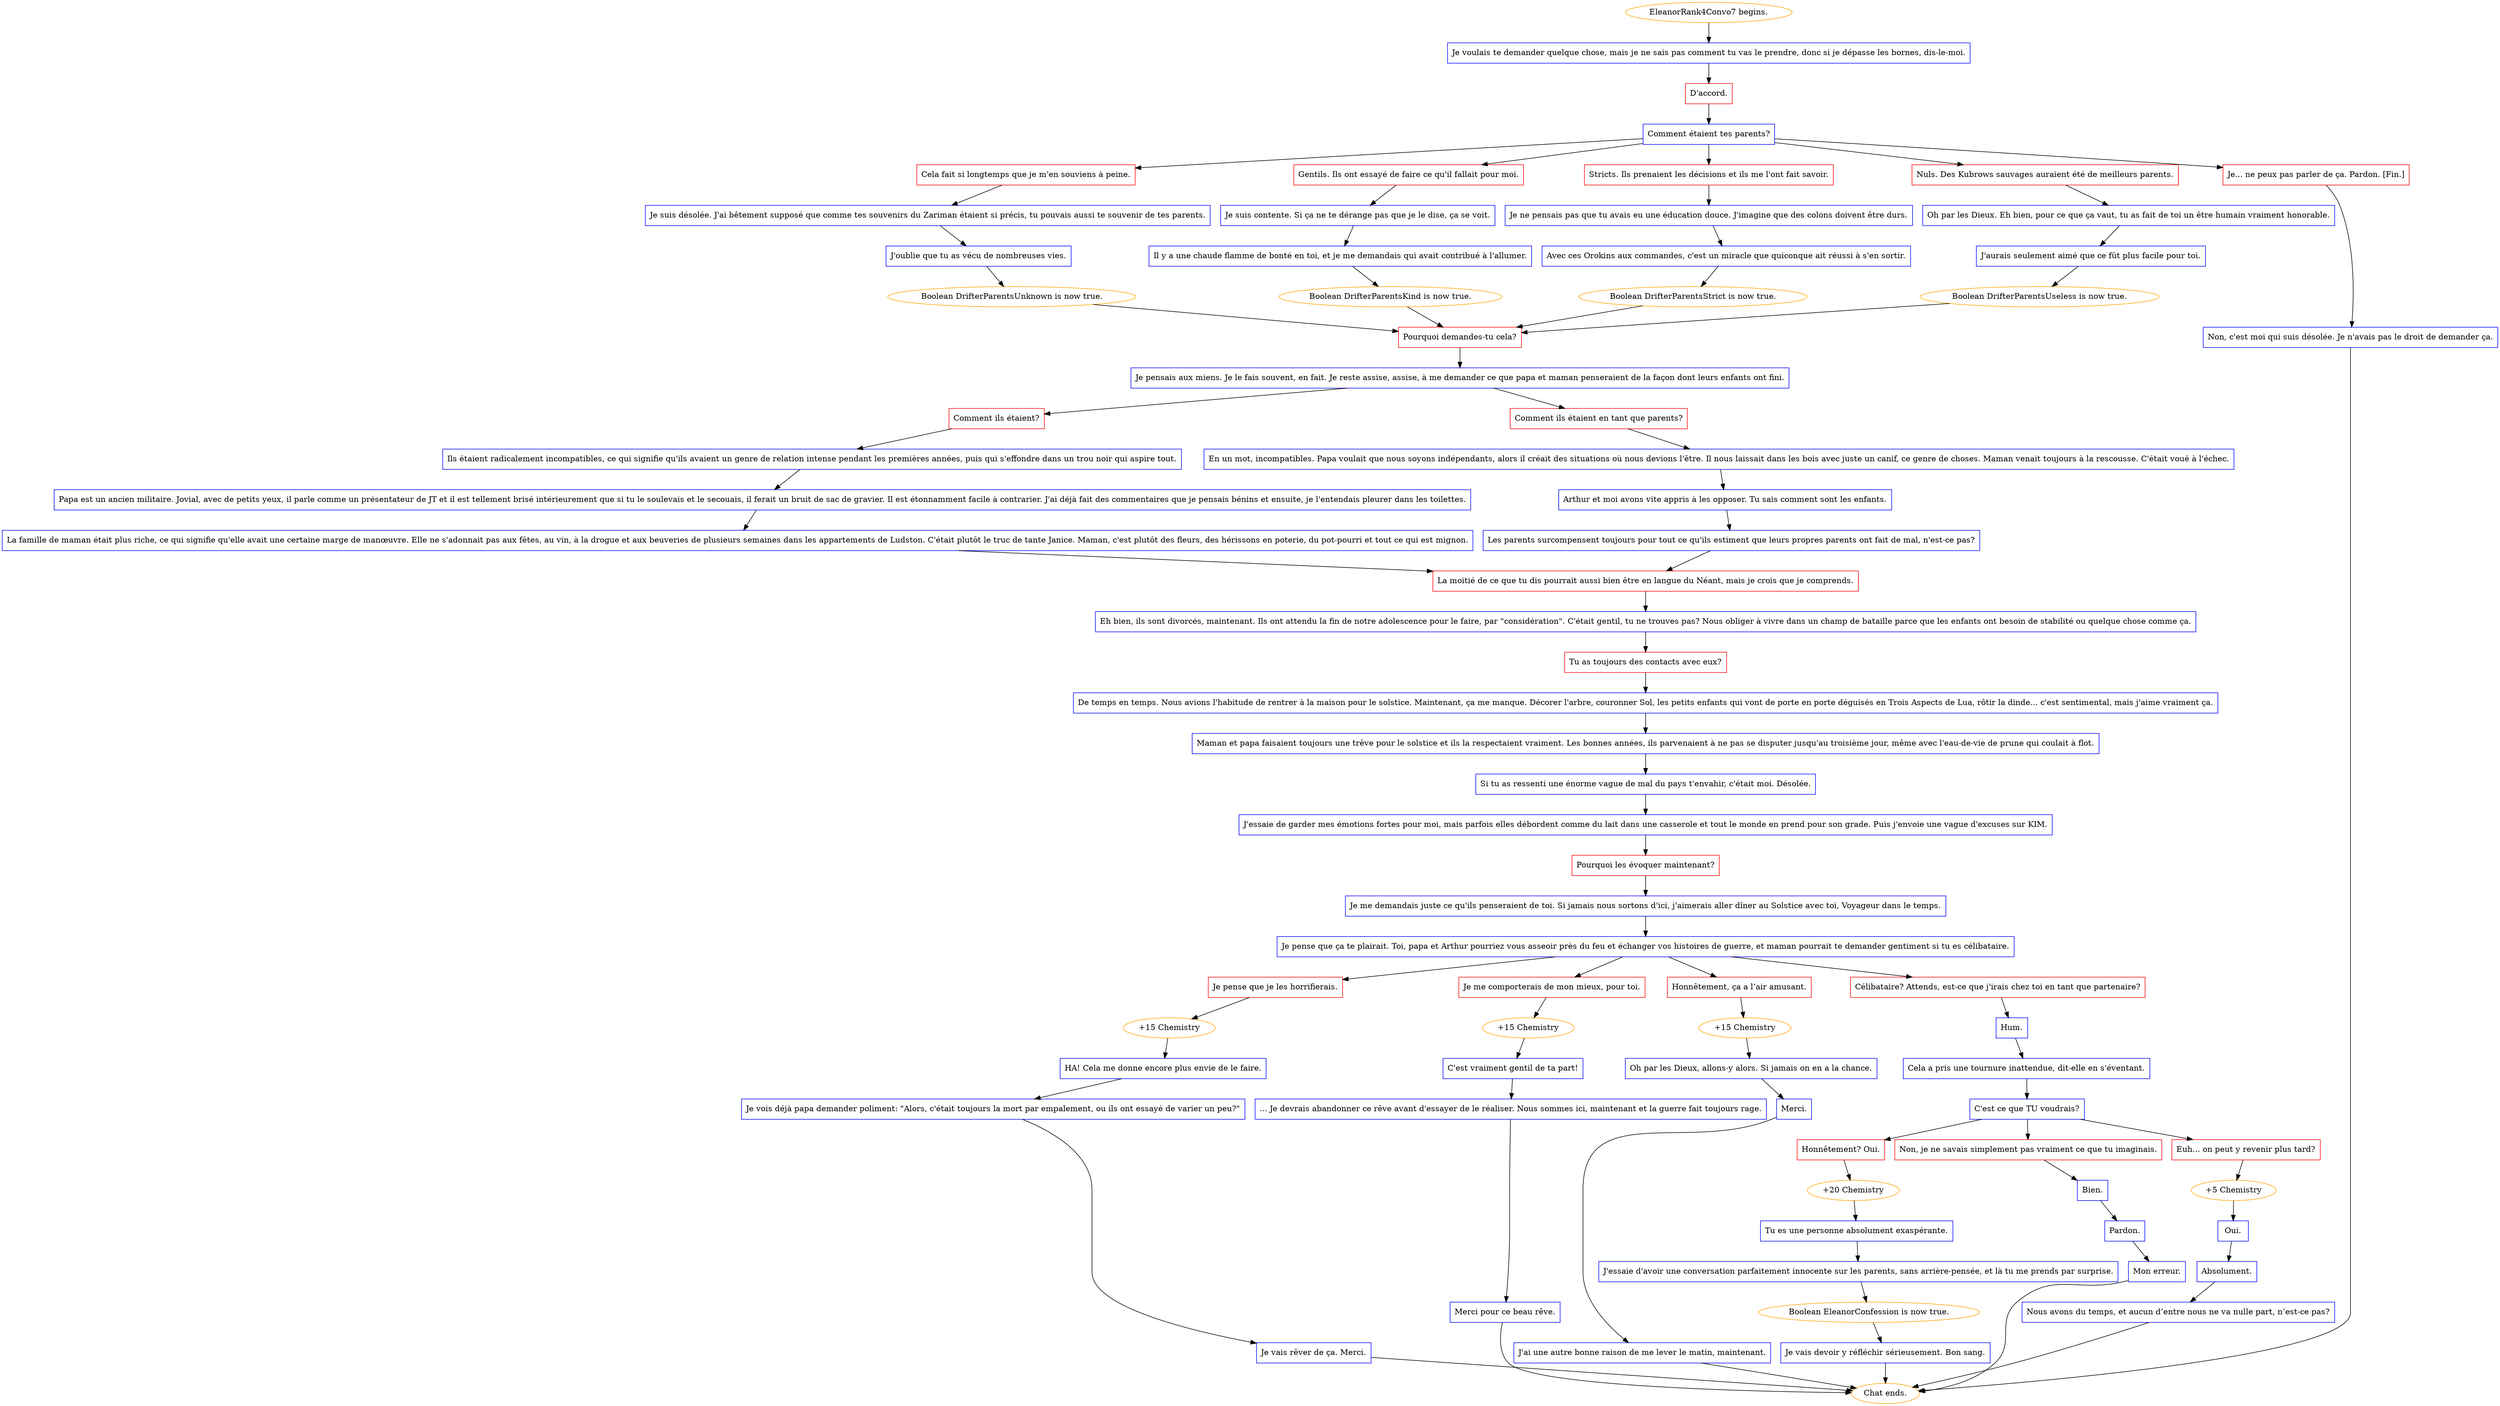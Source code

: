 digraph {
	"EleanorRank4Convo7 begins." [color=orange];
		"EleanorRank4Convo7 begins." -> j219204701;
	j219204701 [label="Je voulais te demander quelque chose, mais je ne sais pas comment tu vas le prendre, donc si je dépasse les bornes, dis-le-moi.",shape=box,color=blue];
		j219204701 -> j209143243;
	j209143243 [label="D'accord.",shape=box,color=red];
		j209143243 -> j570421612;
	j570421612 [label="Comment étaient tes parents?",shape=box,color=blue];
		j570421612 -> j1240762865;
		j570421612 -> j1039427078;
		j570421612 -> j873078752;
		j570421612 -> j204650529;
		j570421612 -> j3034022932;
	j1240762865 [label="Cela fait si longtemps que je m'en souviens à peine.",shape=box,color=red];
		j1240762865 -> j3861591838;
	j1039427078 [label="Gentils. Ils ont essayé de faire ce qu'il fallait pour moi.",shape=box,color=red];
		j1039427078 -> j568138995;
	j873078752 [label="Stricts. Ils prenaient les décisions et ils me l'ont fait savoir.",shape=box,color=red];
		j873078752 -> j1016320788;
	j204650529 [label="Nuls. Des Kubrows sauvages auraient été de meilleurs parents.",shape=box,color=red];
		j204650529 -> j370447599;
	j3034022932 [label="Je... ne peux pas parler de ça. Pardon. [Fin.]",shape=box,color=red];
		j3034022932 -> j891322440;
	j3861591838 [label="Je suis désolée. J'ai bêtement supposé que comme tes souvenirs du Zariman étaient si précis, tu pouvais aussi te souvenir de tes parents.",shape=box,color=blue];
		j3861591838 -> j941429420;
	j568138995 [label="Je suis contente. Si ça ne te dérange pas que je le dise, ça se voit.",shape=box,color=blue];
		j568138995 -> j2696652964;
	j1016320788 [label="Je ne pensais pas que tu avais eu une éducation douce. J'imagine que des colons doivent être durs.",shape=box,color=blue];
		j1016320788 -> j847107873;
	j370447599 [label="Oh par les Dieux. Eh bien, pour ce que ça vaut, tu as fait de toi un être humain vraiment honorable.",shape=box,color=blue];
		j370447599 -> j1262662562;
	j891322440 [label="Non, c'est moi qui suis désolée. Je n'avais pas le droit de demander ça.",shape=box,color=blue];
		j891322440 -> "Chat ends.";
	j941429420 [label="J'oublie que tu as vécu de nombreuses vies.",shape=box,color=blue];
		j941429420 -> j2850231386;
	j2696652964 [label="Il y a une chaude flamme de bonté en toi, et je me demandais qui avait contribué à l'allumer.",shape=box,color=blue];
		j2696652964 -> j1286706097;
	j847107873 [label="Avec ces Orokins aux commandes, c'est un miracle que quiconque ait réussi à s'en sortir.",shape=box,color=blue];
		j847107873 -> j1695969169;
	j1262662562 [label="J'aurais seulement aimé que ce fût plus facile pour toi.",shape=box,color=blue];
		j1262662562 -> j516809697;
	"Chat ends." [color=orange];
	j2850231386 [label="Boolean DrifterParentsUnknown is now true.",color=orange];
		j2850231386 -> j408038863;
	j1286706097 [label="Boolean DrifterParentsKind is now true.",color=orange];
		j1286706097 -> j408038863;
	j1695969169 [label="Boolean DrifterParentsStrict is now true.",color=orange];
		j1695969169 -> j408038863;
	j516809697 [label="Boolean DrifterParentsUseless is now true.",color=orange];
		j516809697 -> j408038863;
	j408038863 [label="Pourquoi demandes-tu cela?",shape=box,color=red];
		j408038863 -> j2366043235;
	j2366043235 [label="Je pensais aux miens. Je le fais souvent, en fait. Je reste assise, assise, à me demander ce que papa et maman penseraient de la façon dont leurs enfants ont fini.",shape=box,color=blue];
		j2366043235 -> j1622582032;
		j2366043235 -> j3693913762;
	j1622582032 [label="Comment ils étaient?",shape=box,color=red];
		j1622582032 -> j4000324432;
	j3693913762 [label="Comment ils étaient en tant que parents?",shape=box,color=red];
		j3693913762 -> j2778664137;
	j4000324432 [label="Ils étaient radicalement incompatibles, ce qui signifie qu'ils avaient un genre de relation intense pendant les premières années, puis qui s'effondre dans un trou noir qui aspire tout.",shape=box,color=blue];
		j4000324432 -> j1360776418;
	j2778664137 [label="En un mot, incompatibles. Papa voulait que nous soyons indépendants, alors il créait des situations où nous devions l'être. Il nous laissait dans les bois avec juste un canif, ce genre de choses. Maman venait toujours à la rescousse. C'était voué à l'échec.",shape=box,color=blue];
		j2778664137 -> j4220821083;
	j1360776418 [label="Papa est un ancien militaire. Jovial, avec de petits yeux, il parle comme un présentateur de JT et il est tellement brisé intérieurement que si tu le soulevais et le secouais, il ferait un bruit de sac de gravier. Il est étonnamment facile à contrarier. J'ai déjà fait des commentaires que je pensais bénins et ensuite, je l'entendais pleurer dans les toilettes.",shape=box,color=blue];
		j1360776418 -> j3748418681;
	j4220821083 [label="Arthur et moi avons vite appris à les opposer. Tu sais comment sont les enfants.",shape=box,color=blue];
		j4220821083 -> j3010278629;
	j3748418681 [label="La famille de maman était plus riche, ce qui signifie qu'elle avait une certaine marge de manœuvre. Elle ne s'adonnait pas aux fêtes, au vin, à la drogue et aux beuveries de plusieurs semaines dans les appartements de Ludston. C'était plutôt le truc de tante Janice. Maman, c'est plutôt des fleurs, des hérissons en poterie, du pot-pourri et tout ce qui est mignon.",shape=box,color=blue];
		j3748418681 -> j3531068373;
	j3010278629 [label="Les parents surcompensent toujours pour tout ce qu'ils estiment que leurs propres parents ont fait de mal, n'est-ce pas?",shape=box,color=blue];
		j3010278629 -> j3531068373;
	j3531068373 [label="La moitié de ce que tu dis pourrait aussi bien être en langue du Néant, mais je crois que je comprends.",shape=box,color=red];
		j3531068373 -> j777226271;
	j777226271 [label="Eh bien, ils sont divorcés, maintenant. Ils ont attendu la fin de notre adolescence pour le faire, par \"considération\". C'était gentil, tu ne trouves pas? Nous obliger à vivre dans un champ de bataille parce que les enfants ont besoin de stabilité ou quelque chose comme ça.",shape=box,color=blue];
		j777226271 -> j1063882009;
	j1063882009 [label="Tu as toujours des contacts avec eux?",shape=box,color=red];
		j1063882009 -> j1346184242;
	j1346184242 [label="De temps en temps. Nous avions l'habitude de rentrer à la maison pour le solstice. Maintenant, ça me manque. Décorer l'arbre, couronner Sol, les petits enfants qui vont de porte en porte déguisés en Trois Aspects de Lua, rôtir la dinde... c'est sentimental, mais j'aime vraiment ça.",shape=box,color=blue];
		j1346184242 -> j3274902532;
	j3274902532 [label="Maman et papa faisaient toujours une trêve pour le solstice et ils la respectaient vraiment. Les bonnes années, ils parvenaient à ne pas se disputer jusqu'au troisième jour, même avec l'eau-de-vie de prune qui coulait à flot.",shape=box,color=blue];
		j3274902532 -> j541565745;
	j541565745 [label="Si tu as ressenti une énorme vague de mal du pays t'envahir, c'était moi. Désolée.",shape=box,color=blue];
		j541565745 -> j419929302;
	j419929302 [label="J'essaie de garder mes émotions fortes pour moi, mais parfois elles débordent comme du lait dans une casserole et tout le monde en prend pour son grade. Puis j'envoie une vague d'excuses sur KIM.",shape=box,color=blue];
		j419929302 -> j2115241342;
	j2115241342 [label="Pourquoi les évoquer maintenant?",shape=box,color=red];
		j2115241342 -> j87023941;
	j87023941 [label="Je me demandais juste ce qu'ils penseraient de toi. Si jamais nous sortons d'ici, j'aimerais aller dîner au Solstice avec toi, Voyageur dans le temps.",shape=box,color=blue];
		j87023941 -> j1082484277;
	j1082484277 [label="Je pense que ça te plairait. Toi, papa et Arthur pourriez vous asseoir près du feu et échanger vos histoires de guerre, et maman pourrait te demander gentiment si tu es célibataire.",shape=box,color=blue];
		j1082484277 -> j1868177726;
		j1082484277 -> j3062267607;
		j1082484277 -> j3221733036;
		j1082484277 -> j1444493097;
	j1868177726 [label="Je pense que je les horrifierais.",shape=box,color=red];
		j1868177726 -> j2667841696;
	j3062267607 [label="Je me comporterais de mon mieux, pour toi.",shape=box,color=red];
		j3062267607 -> j3357610737;
	j3221733036 [label="Honnêtement, ça a l’air amusant.",shape=box,color=red];
		j3221733036 -> j1183876547;
	j1444493097 [label="Célibataire? Attends, est-ce que j'irais chez toi en tant que partenaire?",shape=box,color=red];
		j1444493097 -> j1614775061;
	j2667841696 [label="+15 Chemistry",color=orange];
		j2667841696 -> j205293292;
	j3357610737 [label="+15 Chemistry",color=orange];
		j3357610737 -> j31668944;
	j1183876547 [label="+15 Chemistry",color=orange];
		j1183876547 -> j153161014;
	j1614775061 [label="Hum.",shape=box,color=blue];
		j1614775061 -> j2437872230;
	j205293292 [label="HA! Cela me donne encore plus envie de le faire.",shape=box,color=blue];
		j205293292 -> j3565804312;
	j31668944 [label="C'est vraiment gentil de ta part!",shape=box,color=blue];
		j31668944 -> j3254484990;
	j153161014 [label="Oh par les Dieux, allons-y alors. Si jamais on en a la chance.",shape=box,color=blue];
		j153161014 -> j3626837406;
	j2437872230 [label="Cela a pris une tournure inattendue, dit-elle en s'éventant.",shape=box,color=blue];
		j2437872230 -> j2565518911;
	j3565804312 [label="Je vois déjà papa demander poliment: \"Alors, c'était toujours la mort par empalement, ou ils ont essayé de varier un peu?\"",shape=box,color=blue];
		j3565804312 -> j3239911665;
	j3254484990 [label="... Je devrais abandonner ce rêve avant d'essayer de le réaliser. Nous sommes ici, maintenant et la guerre fait toujours rage.",shape=box,color=blue];
		j3254484990 -> j682861725;
	j3626837406 [label="Merci.",shape=box,color=blue];
		j3626837406 -> j2805196837;
	j2565518911 [label="C'est ce que TU voudrais?",shape=box,color=blue];
		j2565518911 -> j801047638;
		j2565518911 -> j3576781385;
		j2565518911 -> j1052798389;
	j3239911665 [label="Je vais rêver de ça. Merci.",shape=box,color=blue];
		j3239911665 -> "Chat ends.";
	j682861725 [label="Merci pour ce beau rêve.",shape=box,color=blue];
		j682861725 -> "Chat ends.";
	j2805196837 [label="J'ai une autre bonne raison de me lever le matin, maintenant.",shape=box,color=blue];
		j2805196837 -> "Chat ends.";
	j801047638 [label="Honnêtement? Oui.",shape=box,color=red];
		j801047638 -> j2328543538;
	j3576781385 [label="Non, je ne savais simplement pas vraiment ce que tu imaginais.",shape=box,color=red];
		j3576781385 -> j2705352287;
	j1052798389 [label="Euh... on peut y revenir plus tard?",shape=box,color=red];
		j1052798389 -> j775080433;
	j2328543538 [label="+20 Chemistry",color=orange];
		j2328543538 -> j4125941121;
	j2705352287 [label="Bien.",shape=box,color=blue];
		j2705352287 -> j1793423604;
	j775080433 [label="+5 Chemistry",color=orange];
		j775080433 -> j4202142735;
	j4125941121 [label="Tu es une personne absolument exaspérante.",shape=box,color=blue];
		j4125941121 -> j2368070411;
	j1793423604 [label="Pardon.",shape=box,color=blue];
		j1793423604 -> j1081506434;
	j4202142735 [label="Oui.",shape=box,color=blue];
		j4202142735 -> j1813602948;
	j2368070411 [label="J'essaie d'avoir une conversation parfaitement innocente sur les parents, sans arrière-pensée, et là tu me prends par surprise.",shape=box,color=blue];
		j2368070411 -> j655542966;
	j1081506434 [label="Mon erreur.",shape=box,color=blue];
		j1081506434 -> "Chat ends.";
	j1813602948 [label="Absolument.",shape=box,color=blue];
		j1813602948 -> j573925232;
	j655542966 [label="Boolean EleanorConfession is now true.",color=orange];
		j655542966 -> j50195270;
	j573925232 [label="Nous avons du temps, et aucun d’entre nous ne va nulle part, n’est-ce pas?",shape=box,color=blue];
		j573925232 -> "Chat ends.";
	j50195270 [label="Je vais devoir y réfléchir sérieusement. Bon sang.",shape=box,color=blue];
		j50195270 -> "Chat ends.";
}